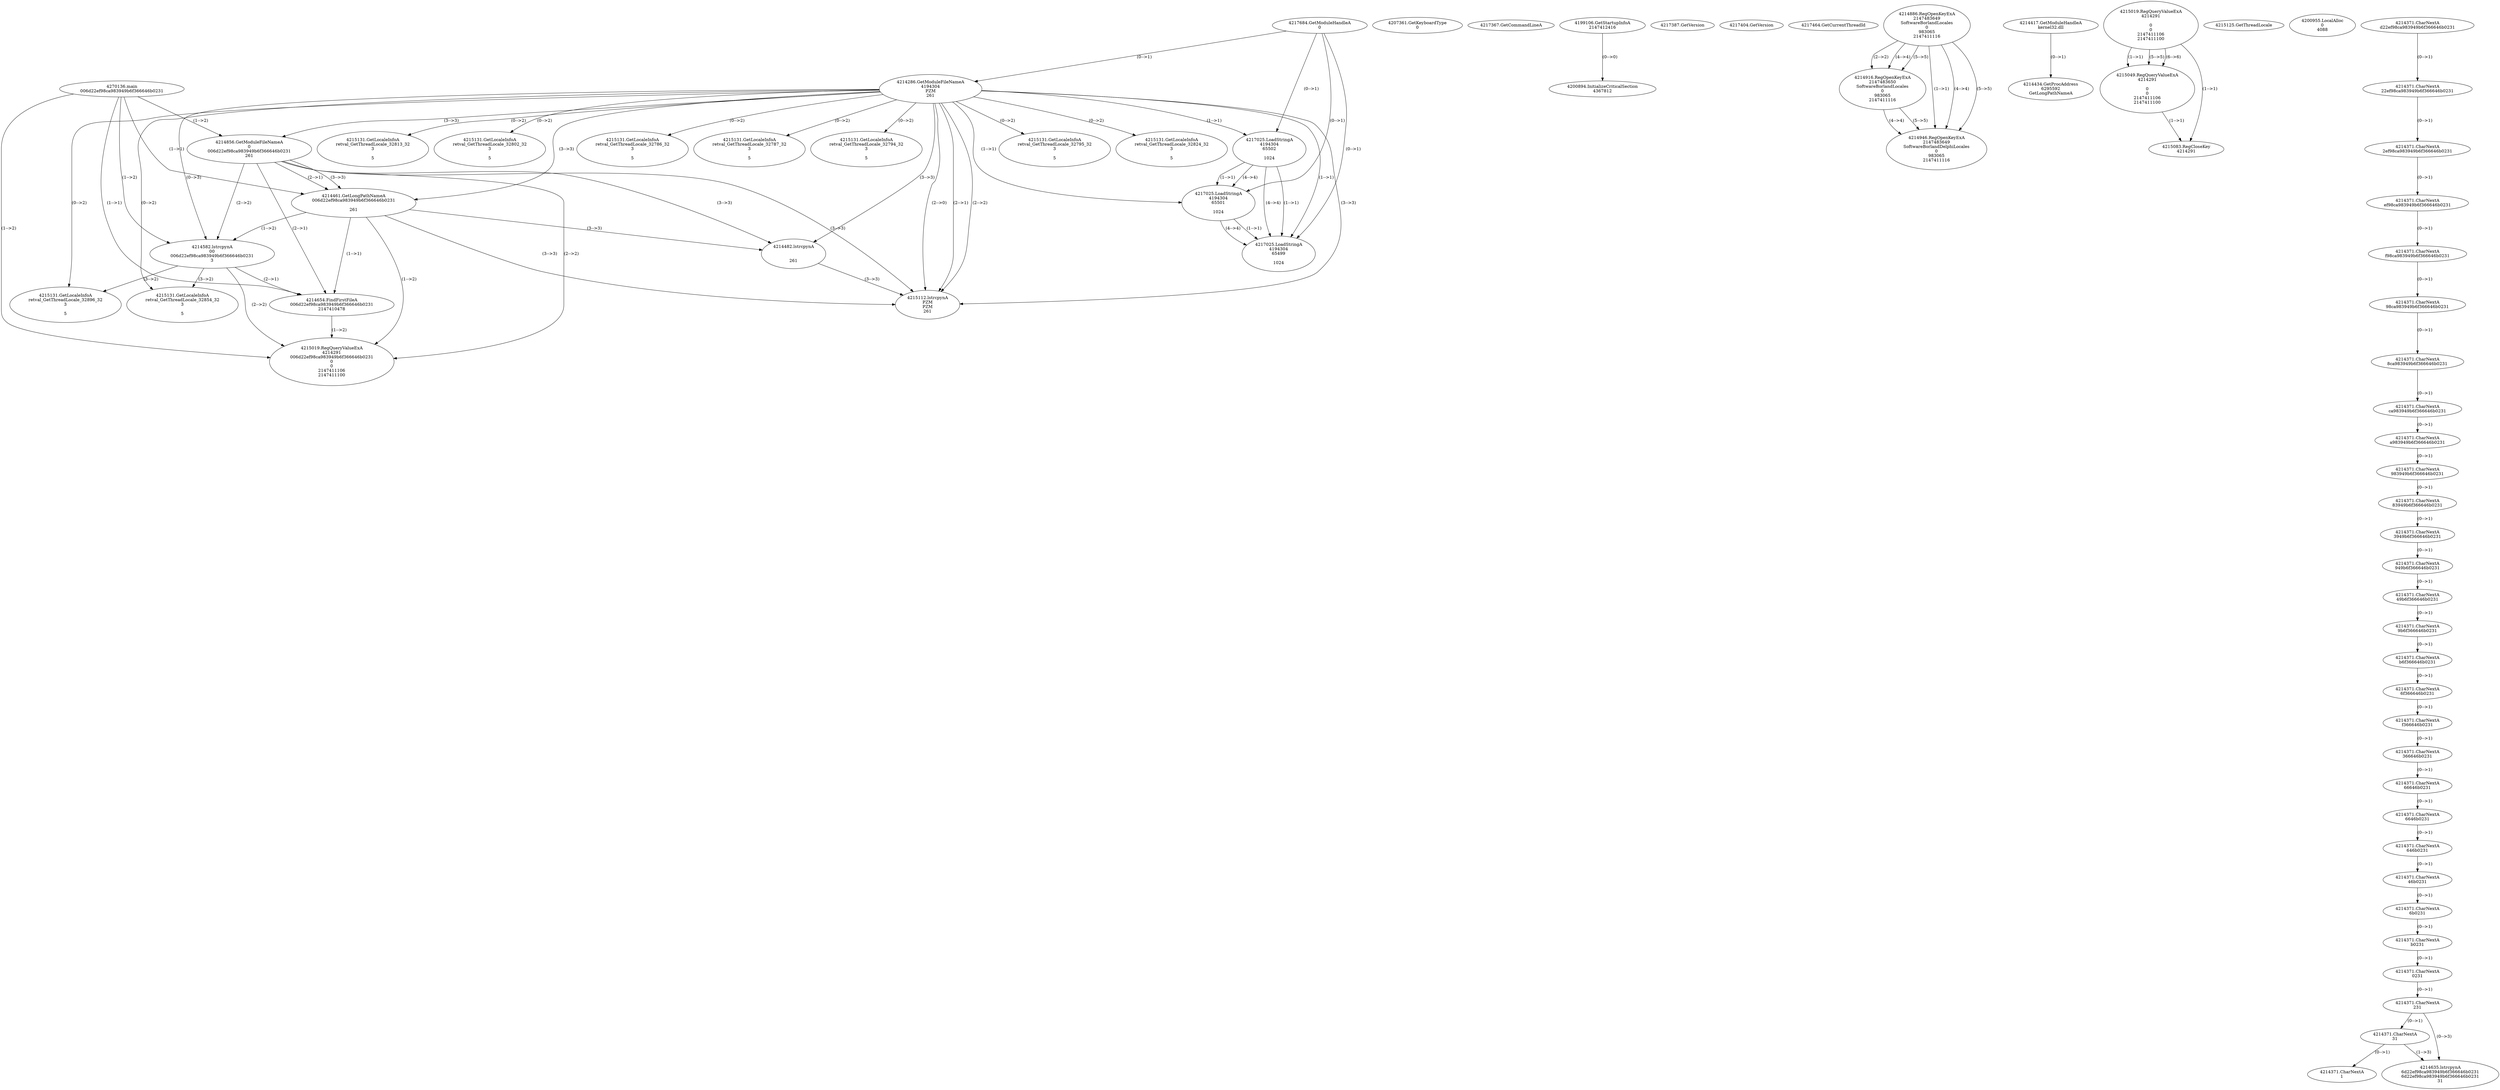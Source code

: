 // Global SCDG with merge call
digraph {
	0 [label="4270136.main
006d22ef98ca983949b6f366646b0231"]
	1 [label="4217684.GetModuleHandleA
0"]
	2 [label="4207361.GetKeyboardType
0"]
	3 [label="4217367.GetCommandLineA
"]
	4 [label="4199106.GetStartupInfoA
2147412416"]
	5 [label="4217387.GetVersion
"]
	6 [label="4217404.GetVersion
"]
	7 [label="4217464.GetCurrentThreadId
"]
	8 [label="4214286.GetModuleFileNameA
4194304
PZM
261"]
	1 -> 8 [label="(0-->1)"]
	9 [label="4214856.GetModuleFileNameA
0
006d22ef98ca983949b6f366646b0231
261"]
	0 -> 9 [label="(1-->2)"]
	8 -> 9 [label="(3-->3)"]
	10 [label="4214886.RegOpenKeyExA
2147483649
Software\Borland\Locales
0
983065
2147411116"]
	11 [label="4214417.GetModuleHandleA
kernel32.dll"]
	12 [label="4214434.GetProcAddress
6295592
GetLongPathNameA"]
	11 -> 12 [label="(0-->1)"]
	13 [label="4214461.GetLongPathNameA
006d22ef98ca983949b6f366646b0231

261"]
	0 -> 13 [label="(1-->1)"]
	9 -> 13 [label="(2-->1)"]
	8 -> 13 [label="(3-->3)"]
	9 -> 13 [label="(3-->3)"]
	14 [label="4214482.lstrcpynA


261"]
	8 -> 14 [label="(3-->3)"]
	9 -> 14 [label="(3-->3)"]
	13 -> 14 [label="(3-->3)"]
	15 [label="4215019.RegQueryValueExA
4214291

0
0
2147411106
2147411100"]
	16 [label="4215049.RegQueryValueExA
4214291

0
0
2147411106
2147411100"]
	15 -> 16 [label="(1-->1)"]
	15 -> 16 [label="(5-->5)"]
	15 -> 16 [label="(6-->6)"]
	17 [label="4215083.RegCloseKey
4214291"]
	15 -> 17 [label="(1-->1)"]
	16 -> 17 [label="(1-->1)"]
	18 [label="4215112.lstrcpynA
PZM
PZM
261"]
	8 -> 18 [label="(2-->1)"]
	8 -> 18 [label="(2-->2)"]
	8 -> 18 [label="(3-->3)"]
	9 -> 18 [label="(3-->3)"]
	13 -> 18 [label="(3-->3)"]
	14 -> 18 [label="(3-->3)"]
	8 -> 18 [label="(2-->0)"]
	19 [label="4215125.GetThreadLocale
"]
	20 [label="4215131.GetLocaleInfoA
retval_GetThreadLocale_32802_32
3

5"]
	8 -> 20 [label="(0-->2)"]
	21 [label="4217025.LoadStringA
4194304
65502

1024"]
	1 -> 21 [label="(0-->1)"]
	8 -> 21 [label="(1-->1)"]
	22 [label="4217025.LoadStringA
4194304
65501

1024"]
	1 -> 22 [label="(0-->1)"]
	8 -> 22 [label="(1-->1)"]
	21 -> 22 [label="(1-->1)"]
	21 -> 22 [label="(4-->4)"]
	23 [label="4217025.LoadStringA
4194304
65499

1024"]
	1 -> 23 [label="(0-->1)"]
	8 -> 23 [label="(1-->1)"]
	21 -> 23 [label="(1-->1)"]
	22 -> 23 [label="(1-->1)"]
	21 -> 23 [label="(4-->4)"]
	22 -> 23 [label="(4-->4)"]
	24 [label="4200894.InitializeCriticalSection
4367812"]
	4 -> 24 [label="(0-->0)"]
	25 [label="4200955.LocalAlloc
0
4088"]
	26 [label="4214916.RegOpenKeyExA
2147483650
Software\Borland\Locales
0
983065
2147411116"]
	10 -> 26 [label="(2-->2)"]
	10 -> 26 [label="(4-->4)"]
	10 -> 26 [label="(5-->5)"]
	27 [label="4215131.GetLocaleInfoA
retval_GetThreadLocale_32786_32
3

5"]
	8 -> 27 [label="(0-->2)"]
	28 [label="4214946.RegOpenKeyExA
2147483649
Software\Borland\Delphi\Locales
0
983065
2147411116"]
	10 -> 28 [label="(1-->1)"]
	10 -> 28 [label="(4-->4)"]
	26 -> 28 [label="(4-->4)"]
	10 -> 28 [label="(5-->5)"]
	26 -> 28 [label="(5-->5)"]
	29 [label="4214582.lstrcpynA
00
006d22ef98ca983949b6f366646b0231
3"]
	0 -> 29 [label="(1-->2)"]
	9 -> 29 [label="(2-->2)"]
	13 -> 29 [label="(1-->2)"]
	8 -> 29 [label="(0-->3)"]
	30 [label="4214371.CharNextA
d22ef98ca983949b6f366646b0231"]
	31 [label="4214371.CharNextA
22ef98ca983949b6f366646b0231"]
	30 -> 31 [label="(0-->1)"]
	32 [label="4214371.CharNextA
2ef98ca983949b6f366646b0231"]
	31 -> 32 [label="(0-->1)"]
	33 [label="4214371.CharNextA
ef98ca983949b6f366646b0231"]
	32 -> 33 [label="(0-->1)"]
	34 [label="4214371.CharNextA
f98ca983949b6f366646b0231"]
	33 -> 34 [label="(0-->1)"]
	35 [label="4214371.CharNextA
98ca983949b6f366646b0231"]
	34 -> 35 [label="(0-->1)"]
	36 [label="4214371.CharNextA
8ca983949b6f366646b0231"]
	35 -> 36 [label="(0-->1)"]
	37 [label="4214371.CharNextA
ca983949b6f366646b0231"]
	36 -> 37 [label="(0-->1)"]
	38 [label="4214371.CharNextA
a983949b6f366646b0231"]
	37 -> 38 [label="(0-->1)"]
	39 [label="4214371.CharNextA
983949b6f366646b0231"]
	38 -> 39 [label="(0-->1)"]
	40 [label="4214371.CharNextA
83949b6f366646b0231"]
	39 -> 40 [label="(0-->1)"]
	41 [label="4214371.CharNextA
3949b6f366646b0231"]
	40 -> 41 [label="(0-->1)"]
	42 [label="4214371.CharNextA
949b6f366646b0231"]
	41 -> 42 [label="(0-->1)"]
	43 [label="4214371.CharNextA
49b6f366646b0231"]
	42 -> 43 [label="(0-->1)"]
	44 [label="4214371.CharNextA
9b6f366646b0231"]
	43 -> 44 [label="(0-->1)"]
	45 [label="4214371.CharNextA
b6f366646b0231"]
	44 -> 45 [label="(0-->1)"]
	46 [label="4214371.CharNextA
6f366646b0231"]
	45 -> 46 [label="(0-->1)"]
	47 [label="4214371.CharNextA
f366646b0231"]
	46 -> 47 [label="(0-->1)"]
	48 [label="4214371.CharNextA
366646b0231"]
	47 -> 48 [label="(0-->1)"]
	49 [label="4214371.CharNextA
66646b0231"]
	48 -> 49 [label="(0-->1)"]
	50 [label="4214371.CharNextA
6646b0231"]
	49 -> 50 [label="(0-->1)"]
	51 [label="4214371.CharNextA
646b0231"]
	50 -> 51 [label="(0-->1)"]
	52 [label="4214371.CharNextA
46b0231"]
	51 -> 52 [label="(0-->1)"]
	53 [label="4214371.CharNextA
6b0231"]
	52 -> 53 [label="(0-->1)"]
	54 [label="4214371.CharNextA
b0231"]
	53 -> 54 [label="(0-->1)"]
	55 [label="4214371.CharNextA
0231"]
	54 -> 55 [label="(0-->1)"]
	56 [label="4214371.CharNextA
231"]
	55 -> 56 [label="(0-->1)"]
	57 [label="4214371.CharNextA
31"]
	56 -> 57 [label="(0-->1)"]
	58 [label="4214371.CharNextA
1"]
	57 -> 58 [label="(0-->1)"]
	59 [label="4214635.lstrcpynA
6d22ef98ca983949b6f366646b0231
6d22ef98ca983949b6f366646b0231
31"]
	56 -> 59 [label="(0-->3)"]
	57 -> 59 [label="(1-->3)"]
	60 [label="4214654.FindFirstFileA
006d22ef98ca983949b6f366646b0231
2147410478"]
	0 -> 60 [label="(1-->1)"]
	9 -> 60 [label="(2-->1)"]
	13 -> 60 [label="(1-->1)"]
	29 -> 60 [label="(2-->1)"]
	61 [label="4215019.RegQueryValueExA
4214291
006d22ef98ca983949b6f366646b0231
0
0
2147411106
2147411100"]
	0 -> 61 [label="(1-->2)"]
	9 -> 61 [label="(2-->2)"]
	13 -> 61 [label="(1-->2)"]
	29 -> 61 [label="(2-->2)"]
	60 -> 61 [label="(1-->2)"]
	62 [label="4215131.GetLocaleInfoA
retval_GetThreadLocale_32896_32
3

5"]
	8 -> 62 [label="(0-->2)"]
	29 -> 62 [label="(3-->2)"]
	63 [label="4215131.GetLocaleInfoA
retval_GetThreadLocale_32854_32
3

5"]
	8 -> 63 [label="(0-->2)"]
	29 -> 63 [label="(3-->2)"]
	64 [label="4215131.GetLocaleInfoA
retval_GetThreadLocale_32787_32
3

5"]
	8 -> 64 [label="(0-->2)"]
	65 [label="4215131.GetLocaleInfoA
retval_GetThreadLocale_32794_32
3

5"]
	8 -> 65 [label="(0-->2)"]
	66 [label="4215131.GetLocaleInfoA
retval_GetThreadLocale_32795_32
3

5"]
	8 -> 66 [label="(0-->2)"]
	67 [label="4215131.GetLocaleInfoA
retval_GetThreadLocale_32824_32
3

5"]
	8 -> 67 [label="(0-->2)"]
	68 [label="4215131.GetLocaleInfoA
retval_GetThreadLocale_32813_32
3

5"]
	8 -> 68 [label="(0-->2)"]
}
